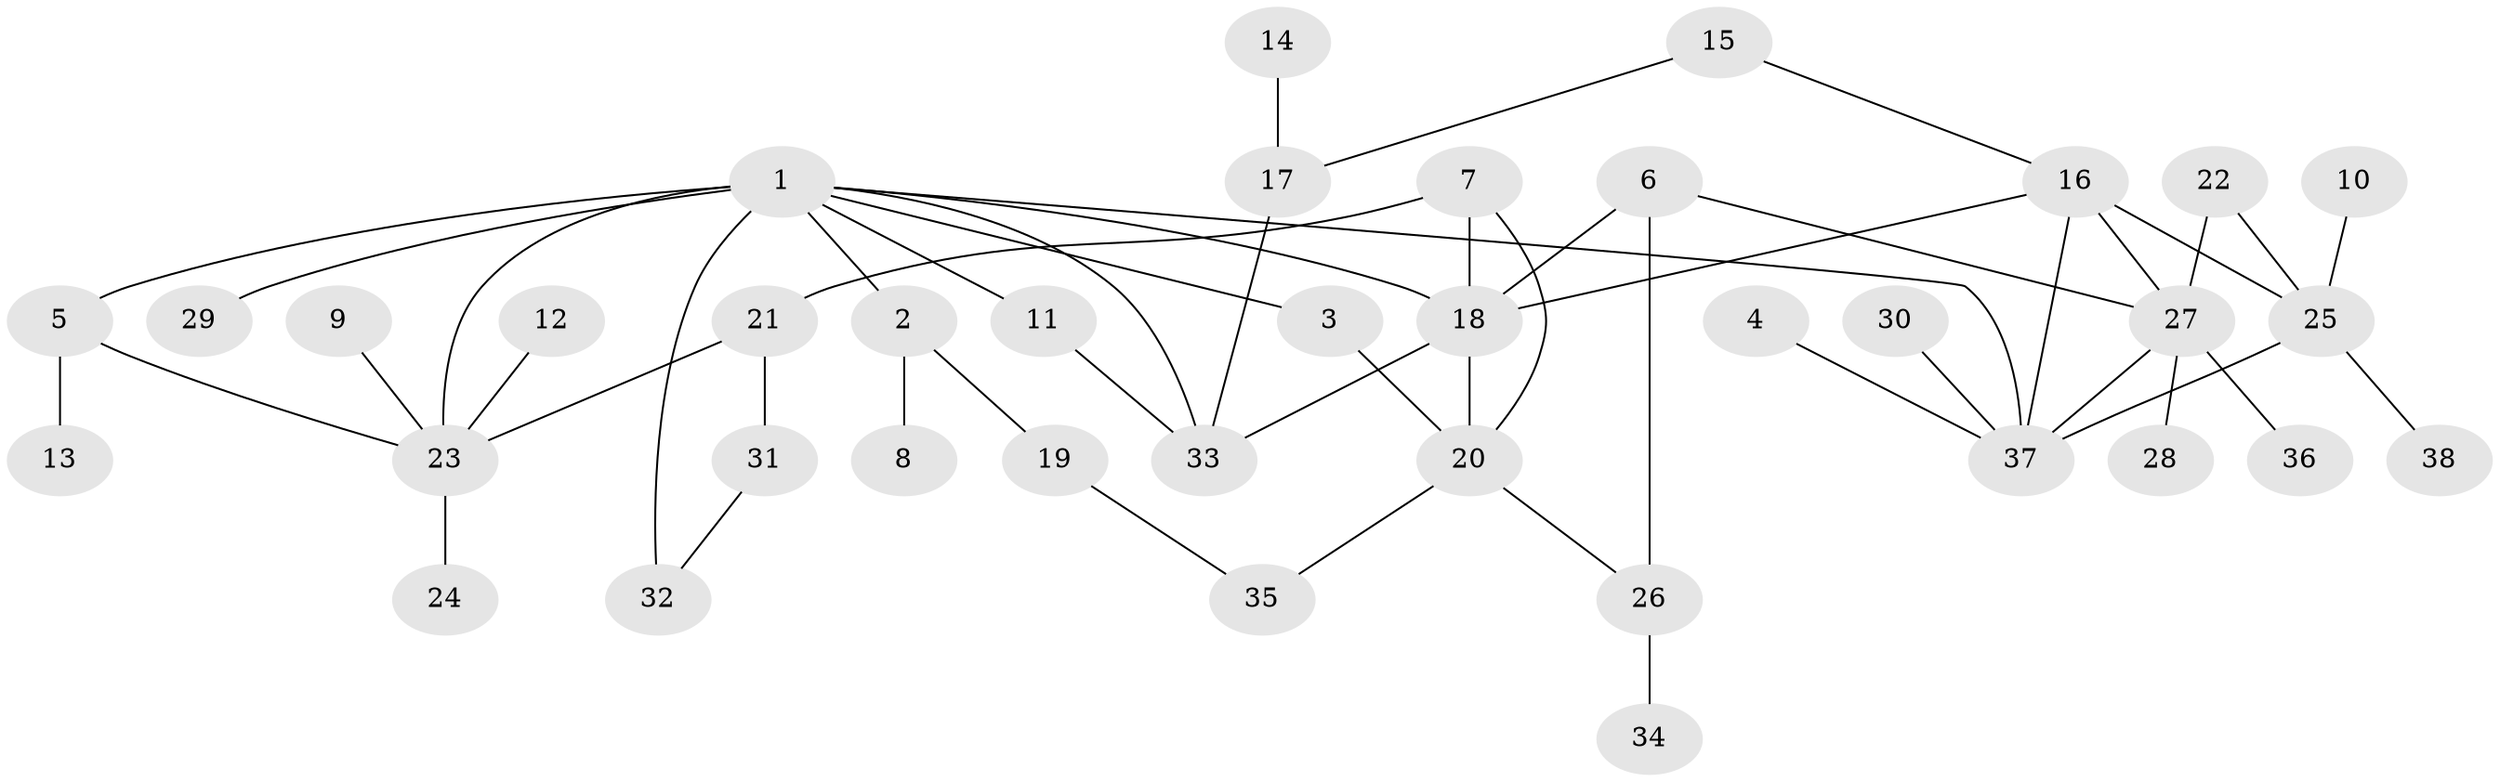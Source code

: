 // original degree distribution, {6: 0.06666666666666667, 5: 0.05333333333333334, 2: 0.29333333333333333, 4: 0.13333333333333333, 3: 0.13333333333333333, 1: 0.32}
// Generated by graph-tools (version 1.1) at 2025/25/03/09/25 03:25:34]
// undirected, 38 vertices, 52 edges
graph export_dot {
graph [start="1"]
  node [color=gray90,style=filled];
  1;
  2;
  3;
  4;
  5;
  6;
  7;
  8;
  9;
  10;
  11;
  12;
  13;
  14;
  15;
  16;
  17;
  18;
  19;
  20;
  21;
  22;
  23;
  24;
  25;
  26;
  27;
  28;
  29;
  30;
  31;
  32;
  33;
  34;
  35;
  36;
  37;
  38;
  1 -- 2 [weight=1.0];
  1 -- 3 [weight=1.0];
  1 -- 5 [weight=1.0];
  1 -- 11 [weight=1.0];
  1 -- 18 [weight=1.0];
  1 -- 23 [weight=2.0];
  1 -- 29 [weight=1.0];
  1 -- 32 [weight=2.0];
  1 -- 33 [weight=1.0];
  1 -- 37 [weight=1.0];
  2 -- 8 [weight=1.0];
  2 -- 19 [weight=1.0];
  3 -- 20 [weight=1.0];
  4 -- 37 [weight=1.0];
  5 -- 13 [weight=1.0];
  5 -- 23 [weight=1.0];
  6 -- 18 [weight=1.0];
  6 -- 26 [weight=2.0];
  6 -- 27 [weight=1.0];
  7 -- 18 [weight=1.0];
  7 -- 20 [weight=1.0];
  7 -- 21 [weight=1.0];
  9 -- 23 [weight=1.0];
  10 -- 25 [weight=1.0];
  11 -- 33 [weight=1.0];
  12 -- 23 [weight=1.0];
  14 -- 17 [weight=1.0];
  15 -- 16 [weight=1.0];
  15 -- 17 [weight=1.0];
  16 -- 18 [weight=1.0];
  16 -- 25 [weight=1.0];
  16 -- 27 [weight=1.0];
  16 -- 37 [weight=2.0];
  17 -- 33 [weight=1.0];
  18 -- 20 [weight=1.0];
  18 -- 33 [weight=1.0];
  19 -- 35 [weight=1.0];
  20 -- 26 [weight=1.0];
  20 -- 35 [weight=1.0];
  21 -- 23 [weight=2.0];
  21 -- 31 [weight=1.0];
  22 -- 25 [weight=1.0];
  22 -- 27 [weight=1.0];
  23 -- 24 [weight=1.0];
  25 -- 37 [weight=1.0];
  25 -- 38 [weight=1.0];
  26 -- 34 [weight=1.0];
  27 -- 28 [weight=1.0];
  27 -- 36 [weight=1.0];
  27 -- 37 [weight=1.0];
  30 -- 37 [weight=1.0];
  31 -- 32 [weight=1.0];
}
